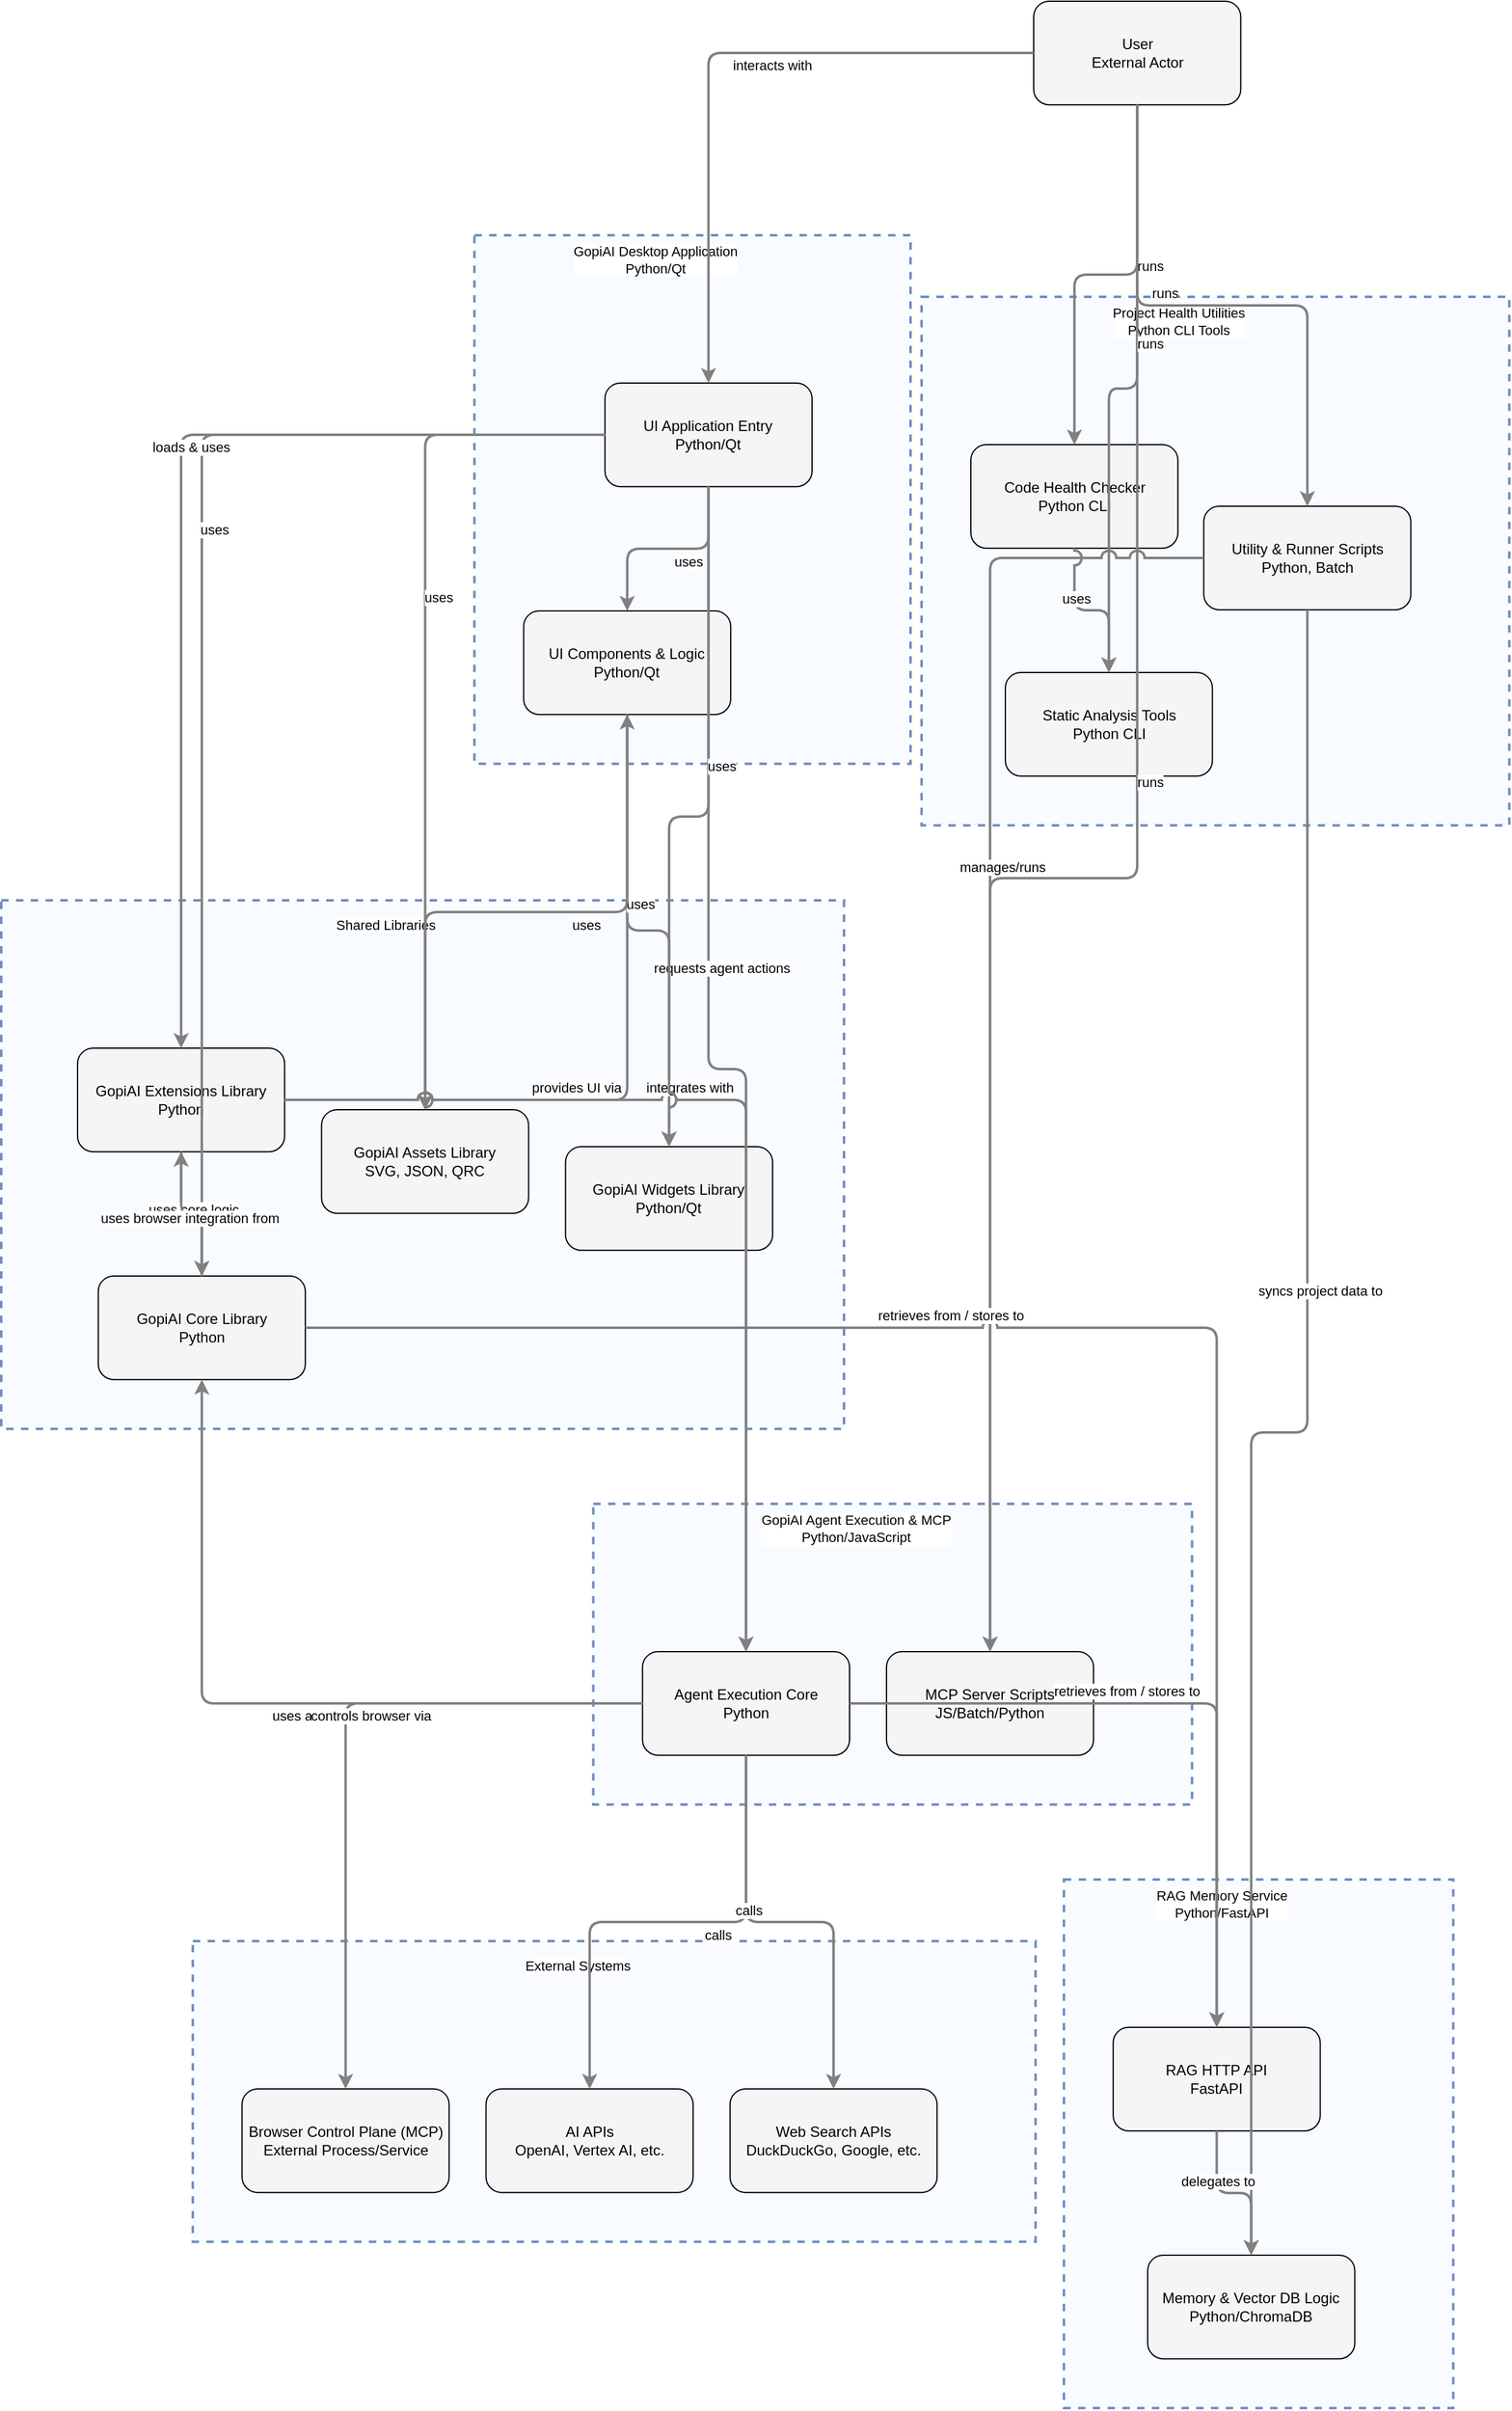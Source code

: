 <?xml version="1.0" encoding="UTF-8"?>
      <mxfile version="14.6.5" type="device">
        <diagram id="codeviz-diagram" name="System Diagram">
          <mxGraphModel dx="1000" dy="1000" grid="1" gridSize="10" guides="1" tooltips="1" connect="1" arrows="1" fold="1" page="1" pageScale="1" pageWidth="1169" pageHeight="827" math="0" shadow="0">
            <root>
              <mxCell id="0"/>
              <mxCell id="1" parent="0"/>
              <mxCell id="16382" value="" style="html=1;whiteSpace=wrap;container=1;fillColor=#dae8fc;strokeColor=#6c8ebf;dashed=1;fillOpacity=20;strokeWidth=2;containerType=none;recursiveResize=0;movable=1;resizable=1;autosize=0;dropTarget=0" vertex="1" parent="1">
                <mxGeometry x="242.592" y="1587" width="684.473" height="244.079" as="geometry"/>
              </mxCell>
              <mxCell id="16382_label" value="External Systems" style="edgeLabel;html=1;align=center;verticalAlign=middle;resizable=0;labelBackgroundColor=white;spacing=5" vertex="1" parent="1">
                <mxGeometry x="250.592" y="1595" width="608.473" height="24" as="geometry"/>
              </mxCell>
<mxCell id="16383" value="" style="html=1;whiteSpace=wrap;container=1;fillColor=#dae8fc;strokeColor=#6c8ebf;dashed=1;fillOpacity=20;strokeWidth=2;containerType=none;recursiveResize=0;movable=1;resizable=1;autosize=0;dropTarget=0" vertex="1" parent="1">
                <mxGeometry x="87" y="742" width="684.473" height="429.079" as="geometry"/>
              </mxCell>
              <mxCell id="16383_label" value="Shared Libraries" style="edgeLabel;html=1;align=center;verticalAlign=middle;resizable=0;labelBackgroundColor=white;spacing=5" vertex="1" parent="1">
                <mxGeometry x="95" y="750" width="608.473" height="24" as="geometry"/>
              </mxCell>
<mxCell id="16384" value="" style="html=1;whiteSpace=wrap;container=1;fillColor=#dae8fc;strokeColor=#6c8ebf;dashed=1;fillOpacity=20;strokeWidth=2;containerType=none;recursiveResize=0;movable=1;resizable=1;autosize=0;dropTarget=0" vertex="1" parent="1">
                <mxGeometry x="834.5" y="252" width="477.316" height="429.079" as="geometry"/>
              </mxCell>
              <mxCell id="16384_label" value="Project Health Utilities&lt;br&gt;Python CLI Tools" style="edgeLabel;html=1;align=center;verticalAlign=middle;resizable=0;labelBackgroundColor=white;spacing=5" vertex="1" parent="1">
                <mxGeometry x="842.5" y="260" width="401.316" height="24" as="geometry"/>
              </mxCell>
<mxCell id="16385" value="" style="html=1;whiteSpace=wrap;container=1;fillColor=#dae8fc;strokeColor=#6c8ebf;dashed=1;fillOpacity=20;strokeWidth=2;containerType=none;recursiveResize=0;movable=1;resizable=1;autosize=0;dropTarget=0" vertex="1" parent="1">
                <mxGeometry x="950.105" y="1537" width="316.184" height="429.079" as="geometry"/>
              </mxCell>
              <mxCell id="16385_label" value="RAG Memory Service&lt;br&gt;Python/FastAPI" style="edgeLabel;html=1;align=center;verticalAlign=middle;resizable=0;labelBackgroundColor=white;spacing=5" vertex="1" parent="1">
                <mxGeometry x="958.105" y="1545" width="240.184" height="24" as="geometry"/>
              </mxCell>
<mxCell id="16386" value="" style="html=1;whiteSpace=wrap;container=1;fillColor=#dae8fc;strokeColor=#6c8ebf;dashed=1;fillOpacity=20;strokeWidth=2;containerType=none;recursiveResize=0;movable=1;resizable=1;autosize=0;dropTarget=0" vertex="1" parent="1">
                <mxGeometry x="567.829" y="1232" width="486.316" height="244.079" as="geometry"/>
              </mxCell>
              <mxCell id="16386_label" value="GopiAI Agent Execution &amp;amp; MCP&lt;br&gt;Python/JavaScript" style="edgeLabel;html=1;align=center;verticalAlign=middle;resizable=0;labelBackgroundColor=white;spacing=5" vertex="1" parent="1">
                <mxGeometry x="575.829" y="1240" width="410.316" height="24" as="geometry"/>
              </mxCell>
<mxCell id="16387" value="" style="html=1;whiteSpace=wrap;container=1;fillColor=#dae8fc;strokeColor=#6c8ebf;dashed=1;fillOpacity=20;strokeWidth=2;containerType=none;recursiveResize=0;movable=1;resizable=1;autosize=0;dropTarget=0" vertex="1" parent="1">
                <mxGeometry x="471.289" y="202" width="354.21" height="429.079" as="geometry"/>
              </mxCell>
              <mxCell id="16387_label" value="GopiAI Desktop Application&lt;br&gt;Python/Qt" style="edgeLabel;html=1;align=center;verticalAlign=middle;resizable=0;labelBackgroundColor=white;spacing=5" vertex="1" parent="1">
                <mxGeometry x="479.289" y="210" width="278.21" height="24" as="geometry"/>
              </mxCell>
              <mxCell id="16404" value="User&lt;br&gt;External Actor" style="rounded=1;whiteSpace=wrap;html=1;fillColor=#f5f5f5" vertex="1" parent="1">
                    <mxGeometry x="925.539" y="12" width="168.158" height="84.079" as="geometry"/>
                  </mxCell>
<mxCell id="16388" value="UI Application Entry&lt;br&gt;Python/Qt" style="rounded=1;whiteSpace=wrap;html=1;fillColor=#f5f5f5" vertex="1" parent="16387">
                    <mxGeometry x="106.053" y="120" width="168.158" height="84.079" as="geometry"/>
                  </mxCell>
<mxCell id="16389" value="UI Components &amp;amp; Logic&lt;br&gt;Python/Qt" style="rounded=1;whiteSpace=wrap;html=1;fillColor=#f5f5f5" vertex="1" parent="16387">
                    <mxGeometry x="40" y="305" width="168.158" height="84.079" as="geometry"/>
                  </mxCell>
<mxCell id="16390" value="Agent Execution Core&lt;br&gt;Python" style="rounded=1;whiteSpace=wrap;html=1;fillColor=#f5f5f5" vertex="1" parent="16386">
                    <mxGeometry x="40" y="120" width="168.158" height="84.079" as="geometry"/>
                  </mxCell>
<mxCell id="16391" value="MCP Server Scripts&lt;br&gt;JS/Batch/Python" style="rounded=1;whiteSpace=wrap;html=1;fillColor=#f5f5f5" vertex="1" parent="16386">
                    <mxGeometry x="238.158" y="120" width="168.158" height="84.079" as="geometry"/>
                  </mxCell>
<mxCell id="16392" value="RAG HTTP API&lt;br&gt;FastAPI" style="rounded=1;whiteSpace=wrap;html=1;fillColor=#f5f5f5" vertex="1" parent="16385">
                    <mxGeometry x="40" y="120" width="168.158" height="84.079" as="geometry"/>
                  </mxCell>
<mxCell id="16393" value="Memory &amp;amp; Vector DB Logic&lt;br&gt;Python/ChromaDB" style="rounded=1;whiteSpace=wrap;html=1;fillColor=#f5f5f5" vertex="1" parent="16385">
                    <mxGeometry x="68.026" y="305" width="168.158" height="84.079" as="geometry"/>
                  </mxCell>
<mxCell id="16394" value="Code Health Checker&lt;br&gt;Python CLI" style="rounded=1;whiteSpace=wrap;html=1;fillColor=#f5f5f5" vertex="1" parent="16384">
                    <mxGeometry x="40" y="120" width="168.158" height="84.079" as="geometry"/>
                  </mxCell>
<mxCell id="16395" value="Static Analysis Tools&lt;br&gt;Python CLI" style="rounded=1;whiteSpace=wrap;html=1;fillColor=#f5f5f5" vertex="1" parent="16384">
                    <mxGeometry x="68.026" y="305" width="168.158" height="84.079" as="geometry"/>
                  </mxCell>
<mxCell id="16396" value="Utility &amp;amp; Runner Scripts&lt;br&gt;Python, Batch" style="rounded=1;whiteSpace=wrap;html=1;fillColor=#f5f5f5" vertex="1" parent="16384">
                    <mxGeometry x="229.158" y="170" width="168.158" height="84.079" as="geometry"/>
                  </mxCell>
<mxCell id="16397" value="GopiAI Core Library&lt;br&gt;Python" style="rounded=1;whiteSpace=wrap;html=1;fillColor=#f5f5f5" vertex="1" parent="16383">
                    <mxGeometry x="78.816" y="305" width="168.158" height="84.079" as="geometry"/>
                  </mxCell>
<mxCell id="16398" value="GopiAI Widgets Library&lt;br&gt;Python/Qt" style="rounded=1;whiteSpace=wrap;html=1;fillColor=#f5f5f5" vertex="1" parent="16383">
                    <mxGeometry x="458.316" y="200" width="168.158" height="84.079" as="geometry"/>
                  </mxCell>
<mxCell id="16399" value="GopiAI Extensions Library&lt;br&gt;Python" style="rounded=1;whiteSpace=wrap;html=1;fillColor=#f5f5f5" vertex="1" parent="16383">
                    <mxGeometry x="62" y="120" width="168.158" height="84.079" as="geometry"/>
                  </mxCell>
<mxCell id="16400" value="GopiAI Assets Library&lt;br&gt;SVG, JSON, QRC" style="rounded=1;whiteSpace=wrap;html=1;fillColor=#f5f5f5" vertex="1" parent="16383">
                    <mxGeometry x="260.158" y="170" width="168.158" height="84.079" as="geometry"/>
                  </mxCell>
<mxCell id="16401" value="AI APIs&lt;br&gt;OpenAI, Vertex AI, etc." style="rounded=1;whiteSpace=wrap;html=1;fillColor=#f5f5f5" vertex="1" parent="16382">
                    <mxGeometry x="238.158" y="120" width="168.158" height="84.079" as="geometry"/>
                  </mxCell>
<mxCell id="16402" value="Web Search APIs&lt;br&gt;DuckDuckGo, Google, etc." style="rounded=1;whiteSpace=wrap;html=1;fillColor=#f5f5f5" vertex="1" parent="16382">
                    <mxGeometry x="436.316" y="120" width="168.158" height="84.079" as="geometry"/>
                  </mxCell>
<mxCell id="16403" value="Browser Control Plane (MCP)&lt;br&gt;External Process/Service" style="rounded=1;whiteSpace=wrap;html=1;fillColor=#f5f5f5" vertex="1" parent="16382">
                    <mxGeometry x="40" y="120" width="168.158" height="84.079" as="geometry"/>
                  </mxCell>
              <mxCell id="edge-18314" style="edgeStyle=orthogonalEdgeStyle;rounded=1;orthogonalLoop=1;jettySize=auto;html=1;strokeColor=#808080;strokeWidth=2;jumpStyle=arc;jumpSize=10;spacing=15;labelBackgroundColor=white;labelBorderColor=none" edge="1" parent="1" source="16404" target="16388">
                  <mxGeometry relative="1" as="geometry"/>
                </mxCell>
                <mxCell id="edge-18314_label" value="interacts with" style="edgeLabel;html=1;align=center;verticalAlign=middle;resizable=0;points=[];" vertex="1" connectable="0" parent="edge-18314">
                  <mxGeometry x="-0.2" y="10" relative="1" as="geometry">
                    <mxPoint as="offset"/>
                  </mxGeometry>
                </mxCell>
<mxCell id="edge-18327" style="edgeStyle=orthogonalEdgeStyle;rounded=1;orthogonalLoop=1;jettySize=auto;html=1;strokeColor=#808080;strokeWidth=2;jumpStyle=arc;jumpSize=10;spacing=15;labelBackgroundColor=white;labelBorderColor=none" edge="1" parent="1" source="16404" target="16391">
                  <mxGeometry relative="1" as="geometry"/>
                </mxCell>
                <mxCell id="edge-18327_label" value="runs" style="edgeLabel;html=1;align=center;verticalAlign=middle;resizable=0;points=[];" vertex="1" connectable="0" parent="edge-18327">
                  <mxGeometry x="-0.2" y="10" relative="1" as="geometry">
                    <mxPoint as="offset"/>
                  </mxGeometry>
                </mxCell>
<mxCell id="edge-18333" style="edgeStyle=orthogonalEdgeStyle;rounded=1;orthogonalLoop=1;jettySize=auto;html=1;strokeColor=#808080;strokeWidth=2;jumpStyle=arc;jumpSize=10;spacing=15;labelBackgroundColor=white;labelBorderColor=none" edge="1" parent="1" source="16404" target="16394">
                  <mxGeometry relative="1" as="geometry"/>
                </mxCell>
                <mxCell id="edge-18333_label" value="runs" style="edgeLabel;html=1;align=center;verticalAlign=middle;resizable=0;points=[];" vertex="1" connectable="0" parent="edge-18333">
                  <mxGeometry x="-0.2" y="10" relative="1" as="geometry">
                    <mxPoint as="offset"/>
                  </mxGeometry>
                </mxCell>
<mxCell id="edge-18334" style="edgeStyle=orthogonalEdgeStyle;rounded=1;orthogonalLoop=1;jettySize=auto;html=1;strokeColor=#808080;strokeWidth=2;jumpStyle=arc;jumpSize=10;spacing=15;labelBackgroundColor=white;labelBorderColor=none" edge="1" parent="1" source="16404" target="16395">
                  <mxGeometry relative="1" as="geometry"/>
                </mxCell>
                <mxCell id="edge-18334_label" value="runs" style="edgeLabel;html=1;align=center;verticalAlign=middle;resizable=0;points=[];" vertex="1" connectable="0" parent="edge-18334">
                  <mxGeometry x="-0.2" y="10" relative="1" as="geometry">
                    <mxPoint as="offset"/>
                  </mxGeometry>
                </mxCell>
<mxCell id="edge-18335" style="edgeStyle=orthogonalEdgeStyle;rounded=1;orthogonalLoop=1;jettySize=auto;html=1;strokeColor=#808080;strokeWidth=2;jumpStyle=arc;jumpSize=10;spacing=15;labelBackgroundColor=white;labelBorderColor=none" edge="1" parent="1" source="16404" target="16396">
                  <mxGeometry relative="1" as="geometry"/>
                </mxCell>
                <mxCell id="edge-18335_label" value="runs" style="edgeLabel;html=1;align=center;verticalAlign=middle;resizable=0;points=[];" vertex="1" connectable="0" parent="edge-18335">
                  <mxGeometry x="-0.2" y="10" relative="1" as="geometry">
                    <mxPoint as="offset"/>
                  </mxGeometry>
                </mxCell>
<mxCell id="edge-18315" style="edgeStyle=orthogonalEdgeStyle;rounded=1;orthogonalLoop=1;jettySize=auto;html=1;strokeColor=#808080;strokeWidth=2;jumpStyle=arc;jumpSize=10;spacing=15;labelBackgroundColor=white;labelBorderColor=none" edge="1" parent="1" source="16388" target="16389">
                  <mxGeometry relative="1" as="geometry"/>
                </mxCell>
                <mxCell id="edge-18315_label" value="uses" style="edgeLabel;html=1;align=center;verticalAlign=middle;resizable=0;points=[];" vertex="1" connectable="0" parent="edge-18315">
                  <mxGeometry x="-0.2" y="10" relative="1" as="geometry">
                    <mxPoint as="offset"/>
                  </mxGeometry>
                </mxCell>
<mxCell id="edge-18322" style="edgeStyle=orthogonalEdgeStyle;rounded=1;orthogonalLoop=1;jettySize=auto;html=1;strokeColor=#808080;strokeWidth=2;jumpStyle=arc;jumpSize=10;spacing=15;labelBackgroundColor=white;labelBorderColor=none" edge="1" parent="1" source="16388" target="16390">
                  <mxGeometry relative="1" as="geometry"/>
                </mxCell>
                <mxCell id="edge-18322_label" value="requests agent actions" style="edgeLabel;html=1;align=center;verticalAlign=middle;resizable=0;points=[];" vertex="1" connectable="0" parent="edge-18322">
                  <mxGeometry x="-0.2" y="10" relative="1" as="geometry">
                    <mxPoint as="offset"/>
                  </mxGeometry>
                </mxCell>
<mxCell id="edge-18316" style="edgeStyle=orthogonalEdgeStyle;rounded=1;orthogonalLoop=1;jettySize=auto;html=1;strokeColor=#808080;strokeWidth=2;jumpStyle=arc;jumpSize=10;spacing=15;labelBackgroundColor=white;labelBorderColor=none" edge="1" parent="1" source="16388" target="16397">
                  <mxGeometry relative="1" as="geometry"/>
                </mxCell>
                <mxCell id="edge-18316_label" value="uses" style="edgeLabel;html=1;align=center;verticalAlign=middle;resizable=0;points=[];" vertex="1" connectable="0" parent="edge-18316">
                  <mxGeometry x="-0.2" y="10" relative="1" as="geometry">
                    <mxPoint as="offset"/>
                  </mxGeometry>
                </mxCell>
<mxCell id="edge-18317" style="edgeStyle=orthogonalEdgeStyle;rounded=1;orthogonalLoop=1;jettySize=auto;html=1;strokeColor=#808080;strokeWidth=2;jumpStyle=arc;jumpSize=10;spacing=15;labelBackgroundColor=white;labelBorderColor=none" edge="1" parent="1" source="16388" target="16398">
                  <mxGeometry relative="1" as="geometry"/>
                </mxCell>
                <mxCell id="edge-18317_label" value="uses" style="edgeLabel;html=1;align=center;verticalAlign=middle;resizable=0;points=[];" vertex="1" connectable="0" parent="edge-18317">
                  <mxGeometry x="-0.2" y="10" relative="1" as="geometry">
                    <mxPoint as="offset"/>
                  </mxGeometry>
                </mxCell>
<mxCell id="edge-18318" style="edgeStyle=orthogonalEdgeStyle;rounded=1;orthogonalLoop=1;jettySize=auto;html=1;strokeColor=#808080;strokeWidth=2;jumpStyle=arc;jumpSize=10;spacing=15;labelBackgroundColor=white;labelBorderColor=none" edge="1" parent="1" source="16388" target="16399">
                  <mxGeometry relative="1" as="geometry"/>
                </mxCell>
                <mxCell id="edge-18318_label" value="loads &amp; uses" style="edgeLabel;html=1;align=center;verticalAlign=middle;resizable=0;points=[];" vertex="1" connectable="0" parent="edge-18318">
                  <mxGeometry x="-0.2" y="10" relative="1" as="geometry">
                    <mxPoint as="offset"/>
                  </mxGeometry>
                </mxCell>
<mxCell id="edge-18319" style="edgeStyle=orthogonalEdgeStyle;rounded=1;orthogonalLoop=1;jettySize=auto;html=1;strokeColor=#808080;strokeWidth=2;jumpStyle=arc;jumpSize=10;spacing=15;labelBackgroundColor=white;labelBorderColor=none" edge="1" parent="1" source="16388" target="16400">
                  <mxGeometry relative="1" as="geometry"/>
                </mxCell>
                <mxCell id="edge-18319_label" value="uses" style="edgeLabel;html=1;align=center;verticalAlign=middle;resizable=0;points=[];" vertex="1" connectable="0" parent="edge-18319">
                  <mxGeometry x="-0.2" y="10" relative="1" as="geometry">
                    <mxPoint as="offset"/>
                  </mxGeometry>
                </mxCell>
<mxCell id="edge-18339" style="edgeStyle=orthogonalEdgeStyle;rounded=1;orthogonalLoop=1;jettySize=auto;html=1;strokeColor=#808080;strokeWidth=2;jumpStyle=arc;jumpSize=10;spacing=15;labelBackgroundColor=white;labelBorderColor=none" edge="1" parent="1" source="16399" target="16389">
                  <mxGeometry relative="1" as="geometry"/>
                </mxCell>
                <mxCell id="edge-18339_label" value="provides UI via" style="edgeLabel;html=1;align=center;verticalAlign=middle;resizable=0;points=[];" vertex="1" connectable="0" parent="edge-18339">
                  <mxGeometry x="-0.2" y="10" relative="1" as="geometry">
                    <mxPoint as="offset"/>
                  </mxGeometry>
                </mxCell>
<mxCell id="edge-18338" style="edgeStyle=orthogonalEdgeStyle;rounded=1;orthogonalLoop=1;jettySize=auto;html=1;strokeColor=#808080;strokeWidth=2;jumpStyle=arc;jumpSize=10;spacing=15;labelBackgroundColor=white;labelBorderColor=none" edge="1" parent="1" source="16399" target="16390">
                  <mxGeometry relative="1" as="geometry"/>
                </mxCell>
                <mxCell id="edge-18338_label" value="integrates with" style="edgeLabel;html=1;align=center;verticalAlign=middle;resizable=0;points=[];" vertex="1" connectable="0" parent="edge-18338">
                  <mxGeometry x="-0.2" y="10" relative="1" as="geometry">
                    <mxPoint as="offset"/>
                  </mxGeometry>
                </mxCell>
<mxCell id="edge-18337" style="edgeStyle=orthogonalEdgeStyle;rounded=1;orthogonalLoop=1;jettySize=auto;html=1;strokeColor=#808080;strokeWidth=2;jumpStyle=arc;jumpSize=10;spacing=15;labelBackgroundColor=white;labelBorderColor=none" edge="1" parent="1" source="16399" target="16397">
                  <mxGeometry relative="1" as="geometry"/>
                </mxCell>
                <mxCell id="edge-18337_label" value="uses core logic" style="edgeLabel;html=1;align=center;verticalAlign=middle;resizable=0;points=[];" vertex="1" connectable="0" parent="edge-18337">
                  <mxGeometry x="-0.2" y="10" relative="1" as="geometry">
                    <mxPoint as="offset"/>
                  </mxGeometry>
                </mxCell>
<mxCell id="edge-18328" style="edgeStyle=orthogonalEdgeStyle;rounded=1;orthogonalLoop=1;jettySize=auto;html=1;strokeColor=#808080;strokeWidth=2;jumpStyle=arc;jumpSize=10;spacing=15;labelBackgroundColor=white;labelBorderColor=none" edge="1" parent="1" source="16396" target="16391">
                  <mxGeometry relative="1" as="geometry"/>
                </mxCell>
                <mxCell id="edge-18328_label" value="manages/runs" style="edgeLabel;html=1;align=center;verticalAlign=middle;resizable=0;points=[];" vertex="1" connectable="0" parent="edge-18328">
                  <mxGeometry x="-0.2" y="10" relative="1" as="geometry">
                    <mxPoint as="offset"/>
                  </mxGeometry>
                </mxCell>
<mxCell id="edge-18332" style="edgeStyle=orthogonalEdgeStyle;rounded=1;orthogonalLoop=1;jettySize=auto;html=1;strokeColor=#808080;strokeWidth=2;jumpStyle=arc;jumpSize=10;spacing=15;labelBackgroundColor=white;labelBorderColor=none" edge="1" parent="1" source="16396" target="16393">
                  <mxGeometry relative="1" as="geometry"/>
                </mxCell>
                <mxCell id="edge-18332_label" value="syncs project data to" style="edgeLabel;html=1;align=center;verticalAlign=middle;resizable=0;points=[];" vertex="1" connectable="0" parent="edge-18332">
                  <mxGeometry x="-0.2" y="10" relative="1" as="geometry">
                    <mxPoint as="offset"/>
                  </mxGeometry>
                </mxCell>
<mxCell id="edge-18329" style="edgeStyle=orthogonalEdgeStyle;rounded=1;orthogonalLoop=1;jettySize=auto;html=1;strokeColor=#808080;strokeWidth=2;jumpStyle=arc;jumpSize=10;spacing=15;labelBackgroundColor=white;labelBorderColor=none" edge="1" parent="1" source="16390" target="16392">
                  <mxGeometry relative="1" as="geometry"/>
                </mxCell>
                <mxCell id="edge-18329_label" value="retrieves from / stores to" style="edgeLabel;html=1;align=center;verticalAlign=middle;resizable=0;points=[];" vertex="1" connectable="0" parent="edge-18329">
                  <mxGeometry x="-0.2" y="10" relative="1" as="geometry">
                    <mxPoint as="offset"/>
                  </mxGeometry>
                </mxCell>
<mxCell id="edge-18323" style="edgeStyle=orthogonalEdgeStyle;rounded=1;orthogonalLoop=1;jettySize=auto;html=1;strokeColor=#808080;strokeWidth=2;jumpStyle=arc;jumpSize=10;spacing=15;labelBackgroundColor=white;labelBorderColor=none" edge="1" parent="1" source="16390" target="16397">
                  <mxGeometry relative="1" as="geometry"/>
                </mxCell>
                <mxCell id="edge-18323_label" value="uses agent definitions" style="edgeLabel;html=1;align=center;verticalAlign=middle;resizable=0;points=[];" vertex="1" connectable="0" parent="edge-18323">
                  <mxGeometry x="-0.2" y="10" relative="1" as="geometry">
                    <mxPoint as="offset"/>
                  </mxGeometry>
                </mxCell>
<mxCell id="edge-18324" style="edgeStyle=orthogonalEdgeStyle;rounded=1;orthogonalLoop=1;jettySize=auto;html=1;strokeColor=#808080;strokeWidth=2;jumpStyle=arc;jumpSize=10;spacing=15;labelBackgroundColor=white;labelBorderColor=none" edge="1" parent="1" source="16390" target="16401">
                  <mxGeometry relative="1" as="geometry"/>
                </mxCell>
                <mxCell id="edge-18324_label" value="calls" style="edgeLabel;html=1;align=center;verticalAlign=middle;resizable=0;points=[];" vertex="1" connectable="0" parent="edge-18324">
                  <mxGeometry x="-0.2" y="10" relative="1" as="geometry">
                    <mxPoint as="offset"/>
                  </mxGeometry>
                </mxCell>
<mxCell id="edge-18325" style="edgeStyle=orthogonalEdgeStyle;rounded=1;orthogonalLoop=1;jettySize=auto;html=1;strokeColor=#808080;strokeWidth=2;jumpStyle=arc;jumpSize=10;spacing=15;labelBackgroundColor=white;labelBorderColor=none" edge="1" parent="1" source="16390" target="16402">
                  <mxGeometry relative="1" as="geometry"/>
                </mxCell>
                <mxCell id="edge-18325_label" value="calls" style="edgeLabel;html=1;align=center;verticalAlign=middle;resizable=0;points=[];" vertex="1" connectable="0" parent="edge-18325">
                  <mxGeometry x="-0.2" y="10" relative="1" as="geometry">
                    <mxPoint as="offset"/>
                  </mxGeometry>
                </mxCell>
<mxCell id="edge-18326" style="edgeStyle=orthogonalEdgeStyle;rounded=1;orthogonalLoop=1;jettySize=auto;html=1;strokeColor=#808080;strokeWidth=2;jumpStyle=arc;jumpSize=10;spacing=15;labelBackgroundColor=white;labelBorderColor=none" edge="1" parent="1" source="16390" target="16403">
                  <mxGeometry relative="1" as="geometry"/>
                </mxCell>
                <mxCell id="edge-18326_label" value="controls browser via" style="edgeLabel;html=1;align=center;verticalAlign=middle;resizable=0;points=[];" vertex="1" connectable="0" parent="edge-18326">
                  <mxGeometry x="-0.2" y="10" relative="1" as="geometry">
                    <mxPoint as="offset"/>
                  </mxGeometry>
                </mxCell>
<mxCell id="edge-18330" style="edgeStyle=orthogonalEdgeStyle;rounded=1;orthogonalLoop=1;jettySize=auto;html=1;strokeColor=#808080;strokeWidth=2;jumpStyle=arc;jumpSize=10;spacing=15;labelBackgroundColor=white;labelBorderColor=none" edge="1" parent="1" source="16397" target="16392">
                  <mxGeometry relative="1" as="geometry"/>
                </mxCell>
                <mxCell id="edge-18330_label" value="retrieves from / stores to" style="edgeLabel;html=1;align=center;verticalAlign=middle;resizable=0;points=[];" vertex="1" connectable="0" parent="edge-18330">
                  <mxGeometry x="-0.2" y="10" relative="1" as="geometry">
                    <mxPoint as="offset"/>
                  </mxGeometry>
                </mxCell>
<mxCell id="edge-18340" style="edgeStyle=orthogonalEdgeStyle;rounded=1;orthogonalLoop=1;jettySize=auto;html=1;strokeColor=#808080;strokeWidth=2;jumpStyle=arc;jumpSize=10;spacing=15;labelBackgroundColor=white;labelBorderColor=none" edge="1" parent="1" source="16397" target="16399">
                  <mxGeometry relative="1" as="geometry"/>
                </mxCell>
                <mxCell id="edge-18340_label" value="uses browser integration from" style="edgeLabel;html=1;align=center;verticalAlign=middle;resizable=0;points=[];" vertex="1" connectable="0" parent="edge-18340">
                  <mxGeometry x="-0.2" y="10" relative="1" as="geometry">
                    <mxPoint as="offset"/>
                  </mxGeometry>
                </mxCell>
<mxCell id="edge-18331" style="edgeStyle=orthogonalEdgeStyle;rounded=1;orthogonalLoop=1;jettySize=auto;html=1;strokeColor=#808080;strokeWidth=2;jumpStyle=arc;jumpSize=10;spacing=15;labelBackgroundColor=white;labelBorderColor=none" edge="1" parent="1" source="16392" target="16393">
                  <mxGeometry relative="1" as="geometry"/>
                </mxCell>
                <mxCell id="edge-18331_label" value="delegates to" style="edgeLabel;html=1;align=center;verticalAlign=middle;resizable=0;points=[];" vertex="1" connectable="0" parent="edge-18331">
                  <mxGeometry x="-0.2" y="10" relative="1" as="geometry">
                    <mxPoint as="offset"/>
                  </mxGeometry>
                </mxCell>
<mxCell id="edge-18336" style="edgeStyle=orthogonalEdgeStyle;rounded=1;orthogonalLoop=1;jettySize=auto;html=1;strokeColor=#808080;strokeWidth=2;jumpStyle=arc;jumpSize=10;spacing=15;labelBackgroundColor=white;labelBorderColor=none" edge="1" parent="1" source="16394" target="16395">
                  <mxGeometry relative="1" as="geometry"/>
                </mxCell>
                <mxCell id="edge-18336_label" value="uses" style="edgeLabel;html=1;align=center;verticalAlign=middle;resizable=0;points=[];" vertex="1" connectable="0" parent="edge-18336">
                  <mxGeometry x="-0.2" y="10" relative="1" as="geometry">
                    <mxPoint as="offset"/>
                  </mxGeometry>
                </mxCell>
<mxCell id="edge-18320" style="edgeStyle=orthogonalEdgeStyle;rounded=1;orthogonalLoop=1;jettySize=auto;html=1;strokeColor=#808080;strokeWidth=2;jumpStyle=arc;jumpSize=10;spacing=15;labelBackgroundColor=white;labelBorderColor=none" edge="1" parent="1" source="16389" target="16398">
                  <mxGeometry relative="1" as="geometry"/>
                </mxCell>
                <mxCell id="edge-18320_label" value="uses" style="edgeLabel;html=1;align=center;verticalAlign=middle;resizable=0;points=[];" vertex="1" connectable="0" parent="edge-18320">
                  <mxGeometry x="-0.2" y="10" relative="1" as="geometry">
                    <mxPoint as="offset"/>
                  </mxGeometry>
                </mxCell>
<mxCell id="edge-18321" style="edgeStyle=orthogonalEdgeStyle;rounded=1;orthogonalLoop=1;jettySize=auto;html=1;strokeColor=#808080;strokeWidth=2;jumpStyle=arc;jumpSize=10;spacing=15;labelBackgroundColor=white;labelBorderColor=none" edge="1" parent="1" source="16389" target="16400">
                  <mxGeometry relative="1" as="geometry"/>
                </mxCell>
                <mxCell id="edge-18321_label" value="uses" style="edgeLabel;html=1;align=center;verticalAlign=middle;resizable=0;points=[];" vertex="1" connectable="0" parent="edge-18321">
                  <mxGeometry x="-0.2" y="10" relative="1" as="geometry">
                    <mxPoint as="offset"/>
                  </mxGeometry>
                </mxCell>
            </root>
          </mxGraphModel>
        </diagram>
      </mxfile>